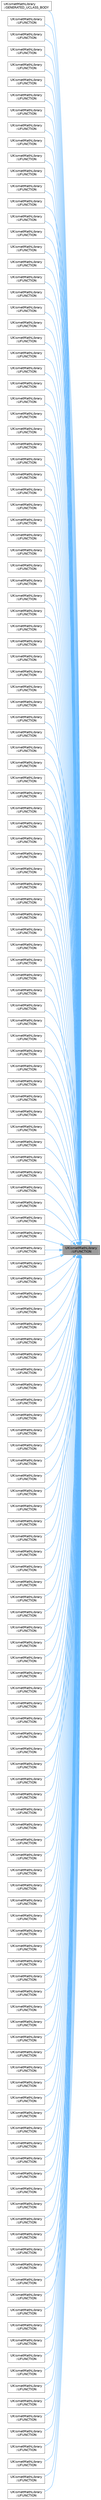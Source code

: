 digraph "UKismetMathLibrary::UFUNCTION"
{
 // INTERACTIVE_SVG=YES
 // LATEX_PDF_SIZE
  bgcolor="transparent";
  edge [fontname=Helvetica,fontsize=10,labelfontname=Helvetica,labelfontsize=10];
  node [fontname=Helvetica,fontsize=10,shape=box,height=0.2,width=0.4];
  rankdir="RL";
  Node1 [id="Node000001",label="UKismetMathLibrary\l::UFUNCTION",height=0.2,width=0.4,color="gray40", fillcolor="grey60", style="filled", fontcolor="black",tooltip="Get a random chance with the specified weight."];
  Node1 -> Node2 [id="edge1_Node000001_Node000002",dir="back",color="steelblue1",style="solid",tooltip=" "];
  Node2 [id="Node000002",label="UKismetMathLibrary\l::GENERATED_UCLASS_BODY",height=0.2,width=0.4,color="grey40", fillcolor="white", style="filled",URL="$d3/d8e/classUKismetMathLibrary.html#a70c7cc12afd3838d602676d607eca7be",tooltip="Returns a uniformly distributed random bool."];
  Node1 -> Node3 [id="edge2_Node000001_Node000003",dir="back",color="steelblue1",style="solid",tooltip=" "];
  Node3 [id="Node000003",label="UKismetMathLibrary\l::UFUNCTION",height=0.2,width=0.4,color="grey40", fillcolor="white", style="filled",URL="$d3/d8e/classUKismetMathLibrary.html#ad16bf23103fa93183e3058c2fc33ff34",tooltip="Returns the logical AND of two values (A AND B)"];
  Node1 -> Node4 [id="edge3_Node000001_Node000004",dir="back",color="steelblue1",style="solid",tooltip=" "];
  Node4 [id="Node000004",label="UKismetMathLibrary\l::UFUNCTION",height=0.2,width=0.4,color="grey40", fillcolor="white", style="filled",URL="$d3/d8e/classUKismetMathLibrary.html#acacedc1f9e6a73f48b875fc3100beb59",tooltip="Returns true if the values are not equal (A != B)"];
  Node1 -> Node5 [id="edge4_Node000001_Node000005",dir="back",color="steelblue1",style="solid",tooltip=" "];
  Node5 [id="Node000005",label="UKismetMathLibrary\l::UFUNCTION",height=0.2,width=0.4,color="grey40", fillcolor="white", style="filled",URL="$d3/d8e/classUKismetMathLibrary.html#aa5aa14b6cdb091f4eb7cceeeb3d6edcc",tooltip="Sign (integer, returns -1 if A < 0, 0 if A is zero, and +1 if A > 0)"];
  Node1 -> Node6 [id="edge5_Node000001_Node000006",dir="back",color="steelblue1",style="solid",tooltip=" "];
  Node6 [id="Node000006",label="UKismetMathLibrary\l::UFUNCTION",height=0.2,width=0.4,color="grey40", fillcolor="white", style="filled",URL="$d3/d8e/classUKismetMathLibrary.html#a55a0d05340016933db50a34066a9d8d8",tooltip="Checks whether the given bounding box A intersects this bounding box B."];
  Node1 -> Node7 [id="edge6_Node000001_Node000007",dir="back",color="steelblue1",style="solid",tooltip=" "];
  Node7 [id="Node000007",label="UKismetMathLibrary\l::UFUNCTION",height=0.2,width=0.4,color="grey40", fillcolor="white", style="filled",URL="$d3/d8e/classUKismetMathLibrary.html#a8ad2939859b37054ec3ead3c9e8f75c1",tooltip="Returns true if the InnerTest Box is is completely inside of the OuterTest Box."];
  Node1 -> Node8 [id="edge7_Node000001_Node000008",dir="back",color="steelblue1",style="solid",tooltip=" "];
  Node8 [id="Node000008",label="UKismetMathLibrary\l::UFUNCTION",height=0.2,width=0.4,color="grey40", fillcolor="white", style="filled",URL="$d3/d8e/classUKismetMathLibrary.html#a9ce8b8a81930b6b8cef6fe77e63c7e4e",tooltip="Returns true if the InnerTest Box is is completely inside or on OuterTest Box."];
  Node1 -> Node9 [id="edge8_Node000001_Node000009",dir="back",color="steelblue1",style="solid",tooltip=" "];
  Node9 [id="Node000009",label="UKismetMathLibrary\l::UFUNCTION",height=0.2,width=0.4,color="grey40", fillcolor="white", style="filled",URL="$d3/d8e/classUKismetMathLibrary.html#a698563c6e7b05be35e162b64b9d4e05e",tooltip="Checks whether the given location is inside this box."];
  Node1 -> Node10 [id="edge9_Node000001_Node000010",dir="back",color="steelblue1",style="solid",tooltip=" "];
  Node10 [id="Node000010",label="UKismetMathLibrary\l::UFUNCTION",height=0.2,width=0.4,color="grey40", fillcolor="white", style="filled",URL="$d3/d8e/classUKismetMathLibrary.html#a2aa27e00af7ba0a8bbb0a3315c9d5e26",tooltip="Determines whether the given point is in a box."];
  Node1 -> Node11 [id="edge10_Node000001_Node000011",dir="back",color="steelblue1",style="solid",tooltip=" "];
  Node11 [id="Node000011",label="UKismetMathLibrary\l::UFUNCTION",height=0.2,width=0.4,color="grey40", fillcolor="white", style="filled",URL="$d3/d8e/classUKismetMathLibrary.html#a52d9ee59c1aaf0164a9c43a4168cbdb5",tooltip="Determines whether a given point is in a box with a given transform."];
  Node1 -> Node12 [id="edge11_Node000001_Node000012",dir="back",color="steelblue1",style="solid",tooltip=" "];
  Node12 [id="Node000012",label="UKismetMathLibrary\l::UFUNCTION",height=0.2,width=0.4,color="grey40", fillcolor="white", style="filled",URL="$d3/d8e/classUKismetMathLibrary.html#a7d3a4540fdac78049c3664f8d9860296",tooltip="Computes the intersection point between a line and a plane."];
  Node1 -> Node13 [id="edge12_Node000001_Node000013",dir="back",color="steelblue1",style="solid",tooltip=" "];
  Node13 [id="Node000013",label="UKismetMathLibrary\l::UFUNCTION",height=0.2,width=0.4,color="grey40", fillcolor="white", style="filled",URL="$d3/d8e/classUKismetMathLibrary.html#abc4672390cffc45277014c486c1cf253",tooltip="Gets the volume of this box."];
  Node1 -> Node14 [id="edge13_Node000001_Node000014",dir="back",color="steelblue1",style="solid",tooltip=" "];
  Node14 [id="Node000014",label="UKismetMathLibrary\l::UFUNCTION",height=0.2,width=0.4,color="grey40", fillcolor="white", style="filled",URL="$d3/d8e/classUKismetMathLibrary.html#ac2848ad9546816022d297dc7922be4a1",tooltip="Returns a box of increased size."];
  Node1 -> Node15 [id="edge14_Node000001_Node000015",dir="back",color="steelblue1",style="solid",tooltip=" "];
  Node15 [id="Node000015",label="UKismetMathLibrary\l::UFUNCTION",height=0.2,width=0.4,color="grey40", fillcolor="white", style="filled",URL="$d3/d8e/classUKismetMathLibrary.html#a58a335abd984ad66b6edd385c0ed695f",tooltip="Returns the overlap TBox<T> of two boxes."];
  Node1 -> Node16 [id="edge15_Node000001_Node000016",dir="back",color="steelblue1",style="solid",tooltip=" "];
  Node16 [id="Node000016",label="UKismetMathLibrary\l::UFUNCTION",height=0.2,width=0.4,color="grey40", fillcolor="white", style="filled",URL="$d3/d8e/classUKismetMathLibrary.html#a365586f097ac346f4846cecbfca50761",tooltip="Calculates the closest point on or inside the box to a given point in space."];
  Node1 -> Node17 [id="edge16_Node000001_Node000017",dir="back",color="steelblue1",style="solid",tooltip=" "];
  Node17 [id="Node000017",label="UKismetMathLibrary\l::UFUNCTION",height=0.2,width=0.4,color="grey40", fillcolor="white", style="filled",URL="$d3/d8e/classUKismetMathLibrary.html#af9af5f4d24bad7262b4d236c2b90a497",tooltip="Gets the center point of this box."];
  Node1 -> Node18 [id="edge17_Node000001_Node000018",dir="back",color="steelblue1",style="solid",tooltip=" "];
  Node18 [id="Node000018",label="UKismetMathLibrary\l::UFUNCTION",height=0.2,width=0.4,color="grey40", fillcolor="white", style="filled",URL="$d3/d8e/classUKismetMathLibrary.html#ace85fc99ad3abf0e109e2cd8e93ada2f",tooltip="Gets the size of this box."];
  Node1 -> Node19 [id="edge18_Node000001_Node000019",dir="back",color="steelblue1",style="solid",tooltip=" "];
  Node19 [id="Node000019",label="UKismetMathLibrary\l::UFUNCTION",height=0.2,width=0.4,color="grey40", fillcolor="white", style="filled",URL="$d3/d8e/classUKismetMathLibrary.html#ab702b6a9ba1b99ec3941f8dd930b7edc",tooltip="Get a copy of the vector as sign only."];
  Node1 -> Node20 [id="edge19_Node000001_Node000020",dir="back",color="steelblue1",style="solid",tooltip=" "];
  Node20 [id="Node000020",label="UKismetMathLibrary\l::UFUNCTION",height=0.2,width=0.4,color="grey40", fillcolor="white", style="filled",URL="$d3/d8e/classUKismetMathLibrary.html#a2226356434eb51c0ce87605cbd485499",tooltip="Determine if a class is a child of another class."];
  Node1 -> Node21 [id="edge20_Node000001_Node000021",dir="back",color="steelblue1",style="solid",tooltip=" "];
  Node21 [id="Node000021",label="UKismetMathLibrary\l::UFUNCTION",height=0.2,width=0.4,color="grey40", fillcolor="white", style="filled",URL="$d3/d8e/classUKismetMathLibrary.html#ac08d27c309efd629f0af91040bef504e",tooltip="Determines whether the given point is in a box."];
  Node1 -> Node22 [id="edge21_Node000001_Node000022",dir="back",color="steelblue1",style="solid",tooltip=" "];
  Node22 [id="Node000022",label="UKismetMathLibrary\l::UFUNCTION",height=0.2,width=0.4,color="grey40", fillcolor="white", style="filled",URL="$d3/d8e/classUKismetMathLibrary.html#a9ab24762acbd727cc7bda8019076ba26",tooltip="Determines whether a given point is in a box with a given transform."];
  Node1 -> Node23 [id="edge22_Node000001_Node000023",dir="back",color="steelblue1",style="solid",tooltip=" "];
  Node23 [id="Node000023",label="UKismetMathLibrary\l::UFUNCTION",height=0.2,width=0.4,color="grey40", fillcolor="white", style="filled",URL="$d3/d8e/classUKismetMathLibrary.html#a21cb1b1937e66e750f27485cf3c1acf0",tooltip="Computes the intersection point between a line and a plane."];
  Node1 -> Node24 [id="edge23_Node000001_Node000024",dir="back",color="steelblue1",style="solid",tooltip=" "];
  Node24 [id="Node000024",label="UKismetMathLibrary\l::UFUNCTION",height=0.2,width=0.4,color="grey40", fillcolor="white", style="filled",URL="$d3/d8e/classUKismetMathLibrary.html#a6ae92cc62605b597cc1a03db928048b3",tooltip="Interpolate between A and B, applying an ease in/out function."];
  Node1 -> Node25 [id="edge24_Node000001_Node000025",dir="back",color="steelblue1",style="solid",tooltip=" "];
  Node25 [id="Node000025",label="UKismetMathLibrary\l::UFUNCTION",height=0.2,width=0.4,color="grey40", fillcolor="white", style="filled",URL="$d3/d8e/classUKismetMathLibrary.html#aebefbd30c87c62cb144066f869aebdad",tooltip="Linearly interpolates between A and B based on Alpha (100% of A when Alpha=0 and 100% of B when Alpha..."];
  Node1 -> Node26 [id="edge25_Node000001_Node000026",dir="back",color="steelblue1",style="solid",tooltip=" "];
  Node26 [id="Node000026",label="UKismetMathLibrary\l::UFUNCTION",height=0.2,width=0.4,color="grey40", fillcolor="white", style="filled",URL="$d3/d8e/classUKismetMathLibrary.html#a30cf9c78426f9f81910440c9ff9b3e1e",tooltip="Returns log of A base B (if B^R == A, returns R)"];
  Node1 -> Node27 [id="edge26_Node000001_Node000027",dir="back",color="steelblue1",style="solid",tooltip=" "];
  Node27 [id="Node000027",label="UKismetMathLibrary\l::UFUNCTION",height=0.2,width=0.4,color="grey40", fillcolor="white", style="filled",URL="$d3/d8e/classUKismetMathLibrary.html#a448290b05c0f0341d4f0031d16e58e70",tooltip="Returns Value normalized to the given range."];
  Node1 -> Node28 [id="edge27_Node000001_Node000028",dir="back",color="steelblue1",style="solid",tooltip=" "];
  Node28 [id="Node000028",label="UKismetMathLibrary\l::UFUNCTION",height=0.2,width=0.4,color="grey40", fillcolor="white", style="filled",URL="$d3/d8e/classUKismetMathLibrary.html#a1c960e0e975dd137acf96a44c4e9b349",tooltip="If bPickA is true, A is returned, otherwise B is."];
  Node1 -> Node29 [id="edge28_Node000001_Node000029",dir="back",color="steelblue1",style="solid",tooltip=" "];
  Node29 [id="Node000029",label="UKismetMathLibrary\l::UFUNCTION",height=0.2,width=0.4,color="grey40", fillcolor="white", style="filled",URL="$d3/d8e/classUKismetMathLibrary.html#a7891b3be28187b6c5239203c9a3a8ab4",tooltip="If bPickA is true, A is returned, otherwise B is."];
  Node1 -> Node30 [id="edge29_Node000001_Node000030",dir="back",color="steelblue1",style="solid",tooltip=" "];
  Node30 [id="Node000030",label="UKismetMathLibrary\l::UFUNCTION",height=0.2,width=0.4,color="grey40", fillcolor="white", style="filled",URL="$d3/d8e/classUKismetMathLibrary.html#ac1cf61dfa5c839b95abc733a45bd3d84",tooltip="Clamps an angle to the range of [0, 360]."];
  Node1 -> Node31 [id="edge30_Node000001_Node000031",dir="back",color="steelblue1",style="solid",tooltip=" "];
  Node31 [id="Node000031",label="UKismetMathLibrary\l::UFUNCTION",height=0.2,width=0.4,color="grey40", fillcolor="white", style="filled",URL="$d3/d8e/classUKismetMathLibrary.html#ac8e364fc1de82b212676d8afa72202e5",tooltip="Evaluate this runtime float curve at the specified time."];
  Node1 -> Node32 [id="edge31_Node000001_Node000032",dir="back",color="steelblue1",style="solid",tooltip=" "];
  Node32 [id="Node000032",label="UKismetMathLibrary\l::UFUNCTION",height=0.2,width=0.4,color="grey40", fillcolor="white", style="filled",URL="$d3/d8e/classUKismetMathLibrary.html#a082acce78636a15b00a04a074d8f5dc4",tooltip="Simple function to create a pulsating scalar value."];
  Node1 -> Node33 [id="edge32_Node000001_Node000033",dir="back",color="steelblue1",style="solid",tooltip=" "];
  Node33 [id="Node000033",label="UKismetMathLibrary\l::UFUNCTION",height=0.2,width=0.4,color="grey40", fillcolor="white", style="filled",URL="$d3/d8e/classUKismetMathLibrary.html#af8120561ae50185580951313815beca7",tooltip="Clamps an angle to the range of [-180, 180]."];
  Node1 -> Node34 [id="edge33_Node000001_Node000034",dir="back",color="steelblue1",style="solid",tooltip=" "];
  Node34 [id="Node000034",label="UKismetMathLibrary\l::UFUNCTION",height=0.2,width=0.4,color="grey40", fillcolor="white", style="filled",URL="$d3/d8e/classUKismetMathLibrary.html#ad34b155435aae46c3861eaf05162b8f0",tooltip="If bPickA is true, A is returned, otherwise B is."];
  Node1 -> Node35 [id="edge34_Node000001_Node000035",dir="back",color="steelblue1",style="solid",tooltip=" "];
  Node35 [id="Node000035",label="UKismetMathLibrary\l::UFUNCTION",height=0.2,width=0.4,color="grey40", fillcolor="white", style="filled",URL="$d3/d8e/classUKismetMathLibrary.html#aa3972d2a92811da0d971d0ad1169cde3",tooltip="If bPickA is true, A is returned, otherwise B is."];
  Node1 -> Node36 [id="edge35_Node000001_Node000036",dir="back",color="steelblue1",style="solid",tooltip=" "];
  Node36 [id="Node000036",label="UKismetMathLibrary\l::UFUNCTION",height=0.2,width=0.4,color="grey40", fillcolor="white", style="filled",URL="$d3/d8e/classUKismetMathLibrary.html#a5d614ae812baae9146bdc803951a6cdd",tooltip="If bPickA is true, A is returned, otherwise B is."];
  Node1 -> Node37 [id="edge36_Node000001_Node000037",dir="back",color="steelblue1",style="solid",tooltip=" "];
  Node37 [id="Node000037",label="UKismetMathLibrary\l::UFUNCTION",height=0.2,width=0.4,color="grey40", fillcolor="white", style="filled",URL="$d3/d8e/classUKismetMathLibrary.html#ae9e2553829b5a75660d5e3aefbcb761c",tooltip="If bPickA is true, A is returned, otherwise B is."];
  Node1 -> Node38 [id="edge37_Node000001_Node000038",dir="back",color="steelblue1",style="solid",tooltip=" "];
  Node38 [id="Node000038",label="UKismetMathLibrary\l::UFUNCTION",height=0.2,width=0.4,color="grey40", fillcolor="white", style="filled",URL="$d3/d8e/classUKismetMathLibrary.html#a93955dcf2da2083a17b2dfa7323fc997",tooltip="Find the closest point on an infinite line to a given point."];
  Node1 -> Node39 [id="edge38_Node000001_Node000039",dir="back",color="steelblue1",style="solid",tooltip=" "];
  Node39 [id="Node000039",label="UKismetMathLibrary\l::UFUNCTION",height=0.2,width=0.4,color="grey40", fillcolor="white", style="filled",URL="$d3/d8e/classUKismetMathLibrary.html#a0c631070879ddfd91f347a997cfebd8d",tooltip="Find the average of an array of vectors."];
  Node1 -> Node40 [id="edge39_Node000001_Node000040",dir="back",color="steelblue1",style="solid",tooltip=" "];
  Node40 [id="Node000040",label="UKismetMathLibrary\l::UFUNCTION",height=0.2,width=0.4,color="grey40", fillcolor="white", style="filled",URL="$d3/d8e/classUKismetMathLibrary.html#a097d7eb16c35c998d3aa128ab3499421",tooltip="If bPickA is true, A is returned, otherwise B is."];
  Node1 -> Node41 [id="edge40_Node000001_Node000041",dir="back",color="steelblue1",style="solid",tooltip=" "];
  Node41 [id="Node000041",label="UKismetMathLibrary\l::UFUNCTION",height=0.2,width=0.4,color="grey40", fillcolor="white", style="filled",URL="$d3/d8e/classUKismetMathLibrary.html#abccc8e487ca04402f3ff22e77f811eaa",tooltip="If bPickA is true, A is returned, otherwise B is."];
  Node1 -> Node42 [id="edge41_Node000001_Node000042",dir="back",color="steelblue1",style="solid",tooltip=" "];
  Node42 [id="Node000042",label="UKismetMathLibrary\l::UFUNCTION",height=0.2,width=0.4,color="grey40", fillcolor="white", style="filled",URL="$d3/d8e/classUKismetMathLibrary.html#a14f53be3fdff96e8054eaf29b5e797e2",tooltip="Returns average of all array entries."];
  Node1 -> Node43 [id="edge42_Node000001_Node000043",dir="back",color="steelblue1",style="solid",tooltip=" "];
  Node43 [id="Node000043",label="UKismetMathLibrary\l::UFUNCTION",height=0.2,width=0.4,color="grey40", fillcolor="white", style="filled",URL="$d3/d8e/classUKismetMathLibrary.html#a5a32a03de337ab4a7fff6d6a5167ca3f",tooltip="Returns Slope Pitch and Roll angles in degrees based on the following information:"];
  Node1 -> Node44 [id="edge43_Node000001_Node000044",dir="back",color="steelblue1",style="solid",tooltip=" "];
  Node44 [id="Node000044",label="UKismetMathLibrary\l::UFUNCTION",height=0.2,width=0.4,color="grey40", fillcolor="white", style="filled",URL="$d3/d8e/classUKismetMathLibrary.html#a774f7bb6d3a8c0f0454e1aaa1330744e",tooltip="Returns max of all array entries and the index at which it was found."];
  Node1 -> Node45 [id="edge44_Node000001_Node000045",dir="back",color="steelblue1",style="solid",tooltip=" "];
  Node45 [id="Node000045",label="UKismetMathLibrary\l::UFUNCTION",height=0.2,width=0.4,color="grey40", fillcolor="white", style="filled",URL="$d3/d8e/classUKismetMathLibrary.html#ae000af7b1720992f73bf0a9e0098caa3",tooltip="Returns max of all array entries and the index at which it was found."];
  Node1 -> Node46 [id="edge45_Node000001_Node000046",dir="back",color="steelblue1",style="solid",tooltip=" "];
  Node46 [id="Node000046",label="UKismetMathLibrary\l::UFUNCTION",height=0.2,width=0.4,color="grey40", fillcolor="white", style="filled",URL="$d3/d8e/classUKismetMathLibrary.html#aab7ddb1d56a6be01ba2e8dba2638ee4a",tooltip="Returns max of all array entries and the index at which it was found."];
  Node1 -> Node47 [id="edge46_Node000001_Node000047",dir="back",color="steelblue1",style="solid",tooltip=" "];
  Node47 [id="Node000047",label="UKismetMathLibrary\l::UFUNCTION",height=0.2,width=0.4,color="grey40", fillcolor="white", style="filled",URL="$d3/d8e/classUKismetMathLibrary.html#ab8185467e18f3c4d51c88bd5dbeef251",tooltip="Returns median of all array entries."];
  Node1 -> Node48 [id="edge47_Node000001_Node000048",dir="back",color="steelblue1",style="solid",tooltip=" "];
  Node48 [id="Node000048",label="UKismetMathLibrary\l::UFUNCTION",height=0.2,width=0.4,color="grey40", fillcolor="white", style="filled",URL="$d3/d8e/classUKismetMathLibrary.html#a352eab73d070cb6a43c3852aa6902417",tooltip="Returns min of all array entries and the index at which it was found."];
  Node1 -> Node49 [id="edge48_Node000001_Node000049",dir="back",color="steelblue1",style="solid",tooltip=" "];
  Node49 [id="Node000049",label="UKismetMathLibrary\l::UFUNCTION",height=0.2,width=0.4,color="grey40", fillcolor="white", style="filled",URL="$d3/d8e/classUKismetMathLibrary.html#a773c6b16a5690611d46c642ec17c4120",tooltip="Returns min of all array entries and the index at which it was found."];
  Node1 -> Node50 [id="edge49_Node000001_Node000050",dir="back",color="steelblue1",style="solid",tooltip=" "];
  Node50 [id="Node000050",label="UKismetMathLibrary\l::UFUNCTION",height=0.2,width=0.4,color="grey40", fillcolor="white", style="filled",URL="$d3/d8e/classUKismetMathLibrary.html#a5bd7a06889ba0a4b88329146d31ff060",tooltip="Returns min of all array entries and the index at which it was found."];
  Node1 -> Node51 [id="edge50_Node000001_Node000051",dir="back",color="steelblue1",style="solid",tooltip=" "];
  Node51 [id="Node000051",label="UKismetMathLibrary\l::UFUNCTION",height=0.2,width=0.4,color="grey40", fillcolor="white", style="filled",URL="$d3/d8e/classUKismetMathLibrary.html#a0e0912357909847b38009e37ebcb23fc",tooltip="Resets the state of a float spring."];
  Node1 -> Node52 [id="edge51_Node000001_Node000052",dir="back",color="steelblue1",style="solid",tooltip=" "];
  Node52 [id="Node000052",label="UKismetMathLibrary\l::UFUNCTION",height=0.2,width=0.4,color="grey40", fillcolor="white", style="filled",URL="$d3/d8e/classUKismetMathLibrary.html#a61c5e15b9b55d4f6242c94755dbe047c",tooltip="Resets the state of a quaternion spring."];
  Node1 -> Node53 [id="edge52_Node000001_Node000053",dir="back",color="steelblue1",style="solid",tooltip=" "];
  Node53 [id="Node000053",label="UKismetMathLibrary\l::UFUNCTION",height=0.2,width=0.4,color="grey40", fillcolor="white", style="filled",URL="$d3/d8e/classUKismetMathLibrary.html#a81338540dae7ba2651eefcc5720732ad",tooltip="Resets the state of a vector spring."];
  Node1 -> Node54 [id="edge53_Node000001_Node000054",dir="back",color="steelblue1",style="solid",tooltip=" "];
  Node54 [id="Node000054",label="UKismetMathLibrary\l::UFUNCTION",height=0.2,width=0.4,color="grey40", fillcolor="white", style="filled",URL="$d3/d8e/classUKismetMathLibrary.html#a5c9712cd267e31a0fbd7fd001bc57604",tooltip="Sets the state velocity of a float spring."];
  Node1 -> Node55 [id="edge54_Node000001_Node000055",dir="back",color="steelblue1",style="solid",tooltip=" "];
  Node55 [id="Node000055",label="UKismetMathLibrary\l::UFUNCTION",height=0.2,width=0.4,color="grey40", fillcolor="white", style="filled",URL="$d3/d8e/classUKismetMathLibrary.html#aaa179cb04132397f019156bd4aa924ca",tooltip="Sets the state angular velocity of a quaternion spring."];
  Node1 -> Node56 [id="edge55_Node000001_Node000056",dir="back",color="steelblue1",style="solid",tooltip=" "];
  Node56 [id="Node000056",label="UKismetMathLibrary\l::UFUNCTION",height=0.2,width=0.4,color="grey40", fillcolor="white", style="filled",URL="$d3/d8e/classUKismetMathLibrary.html#a04ed4599c4661f0dce80378adea1e4af",tooltip="Sets the state velocity of a vector spring."];
  Node1 -> Node57 [id="edge56_Node000001_Node000057",dir="back",color="steelblue1",style="solid",tooltip=" "];
  Node57 [id="Node000057",label="UKismetMathLibrary\l::UFUNCTION",height=0.2,width=0.4,color="grey40", fillcolor="white", style="filled",URL="$d3/d8e/classUKismetMathLibrary.html#aa4f09dadabc375eef8fd1f388517dcc8",tooltip="Converts a date string in ISO-8601 format to a DateTime object."];
  Node1 -> Node58 [id="edge57_Node000001_Node000058",dir="back",color="steelblue1",style="solid",tooltip=" "];
  Node58 [id="Node000058",label="UKismetMathLibrary\l::UFUNCTION",height=0.2,width=0.4,color="grey40", fillcolor="white", style="filled",URL="$d3/d8e/classUKismetMathLibrary.html#af97916fcfeb80514ad6f85b3f513af54",tooltip="Converts a date string to a DateTime object."];
  Node1 -> Node59 [id="edge58_Node000001_Node000059",dir="back",color="steelblue1",style="solid",tooltip=" "];
  Node59 [id="Node000059",label="UKismetMathLibrary\l::UFUNCTION",height=0.2,width=0.4,color="grey40", fillcolor="white", style="filled",URL="$d3/d8e/classUKismetMathLibrary.html#afc686f2a43f1d7993c718ecb660e3aed",tooltip="Determines whether a given set of points are coplanar, with a tolerance."];
  Node1 -> Node60 [id="edge59_Node000001_Node000060",dir="back",color="steelblue1",style="solid",tooltip=" "];
  Node60 [id="Node000060",label="UKismetMathLibrary\l::UFUNCTION",height=0.2,width=0.4,color="grey40", fillcolor="white", style="filled",URL="$d3/d8e/classUKismetMathLibrary.html#ae7a4741400bf699de0d9d1baea771ae8",tooltip="Converts a time span string to a Timespan object."];
  Node1 -> Node61 [id="edge60_Node000001_Node000061",dir="back",color="steelblue1",style="solid",tooltip=" "];
  Node61 [id="Node000061",label="UKismetMathLibrary\l::UFUNCTION",height=0.2,width=0.4,color="grey40", fillcolor="white", style="filled",URL="$d3/d8e/classUKismetMathLibrary.html#af55cf79b21b25d0bf96f6e37ff61de55",tooltip="Tries to reach Target based on distance from Current position, giving a nice smooth feeling when trac..."];
  Node1 -> Node62 [id="edge61_Node000001_Node000062",dir="back",color="steelblue1",style="solid",tooltip=" "];
  Node62 [id="Node000062",label="UKismetMathLibrary\l::UFUNCTION",height=0.2,width=0.4,color="grey40", fillcolor="white", style="filled",URL="$d3/d8e/classUKismetMathLibrary.html#a371f76ba3c6aacdbd62911e9c0c2df43",tooltip="Tries to reach Target at a constant rate."];
  Node1 -> Node63 [id="edge62_Node000001_Node000063",dir="back",color="steelblue1",style="solid",tooltip=" "];
  Node63 [id="Node000063",label="UKismetMathLibrary\l::UFUNCTION",height=0.2,width=0.4,color="grey40", fillcolor="white", style="filled",URL="$d3/d8e/classUKismetMathLibrary.html#aaf6452d4ac56f71c1317bf810ea56987",tooltip="Returns natural log of A (if e^R == A, returns R)"];
  Node1 -> Node64 [id="edge63_Node000001_Node000064",dir="back",color="steelblue1",style="solid",tooltip=" "];
  Node64 [id="Node000064",label="UKismetMathLibrary\l::UFUNCTION",height=0.2,width=0.4,color="grey40", fillcolor="white", style="filled",URL="$d3/d8e/classUKismetMathLibrary.html#a4eb551e82d3bd2cb9d66ea7cb3e042d1",tooltip="Returns this date as the number of seconds since the Unix Epoch (January 1st of 1970)."];
  Node1 -> Node65 [id="edge64_Node000001_Node000065",dir="back",color="steelblue1",style="solid",tooltip=" "];
  Node65 [id="Node000065",label="UKismetMathLibrary\l::UFUNCTION",height=0.2,width=0.4,color="grey40", fillcolor="white", style="filled",URL="$d3/d8e/classUKismetMathLibrary.html#a87764469979ec3436463f31fda75f80d",tooltip="Returns the date from Unix time (seconds from midnight 1970-01-01)"];
  Node1 -> Node66 [id="edge65_Node000001_Node000066",dir="back",color="steelblue1",style="solid",tooltip=" "];
  Node66 [id="Node000066",label="UKismetMathLibrary\l::UFUNCTION",height=0.2,width=0.4,color="grey40", fillcolor="white", style="filled",URL="$d3/d8e/classUKismetMathLibrary.html#a5a80b437bb5ee08b3473419cfb3f275d",tooltip="Returns a new rotation component value."];
  Node1 -> Node67 [id="edge66_Node000001_Node000067",dir="back",color="steelblue1",style="solid",tooltip=" "];
  Node67 [id="Node000067",label="UKismetMathLibrary\l::UFUNCTION",height=0.2,width=0.4,color="grey40", fillcolor="white", style="filled",URL="$d3/d8e/classUKismetMathLibrary.html#a9bcd6011e81a11adcb44882c5b8a4ea7",tooltip="Find the distance from a point to the closest point on an infinite line."];
  Node1 -> Node68 [id="edge67_Node000001_Node000068",dir="back",color="steelblue1",style="solid",tooltip=" "];
  Node68 [id="Node000068",label="UKismetMathLibrary\l::UFUNCTION",height=0.2,width=0.4,color="grey40", fillcolor="white", style="filled",URL="$d3/d8e/classUKismetMathLibrary.html#aa5a6d012be6cf6d2aec804c059dead61",tooltip="Find the distance from a point to the closest point on a segment."];
  Node1 -> Node69 [id="edge68_Node000001_Node000069",dir="back",color="steelblue1",style="solid",tooltip=" "];
  Node69 [id="Node000069",label="UKismetMathLibrary\l::UFUNCTION",height=0.2,width=0.4,color="grey40", fillcolor="white", style="filled",URL="$d3/d8e/classUKismetMathLibrary.html#ac4a3e5bd1e6f94d828319c3958026203",tooltip="Find the closest point on a segment to a given point."];
  Node1 -> Node70 [id="edge69_Node000001_Node000070",dir="back",color="steelblue1",style="solid",tooltip=" "];
  Node70 [id="Node000070",label="UKismetMathLibrary\l::UFUNCTION",height=0.2,width=0.4,color="grey40", fillcolor="white", style="filled",URL="$d3/d8e/classUKismetMathLibrary.html#a273fb1a790f98e7da6f51a5389a7d7d7",tooltip="Given a direction vector and a surface normal, returns the vector reflected across the surface normal..."];
  Node1 -> Node71 [id="edge70_Node000001_Node000071",dir="back",color="steelblue1",style="solid",tooltip=" "];
  Node71 [id="Node000071",label="UKismetMathLibrary\l::UFUNCTION",height=0.2,width=0.4,color="grey40", fillcolor="white", style="filled",URL="$d3/d8e/classUKismetMathLibrary.html#a775902989719b3980a6cef4d342e72d1",tooltip="Rounds A to the nearest integer (e.g., -1.6 becomes -2 and 1.6 becomes 2)"];
  Node1 -> Node72 [id="edge71_Node000001_Node000072",dir="back",color="steelblue1",style="solid",tooltip=" "];
  Node72 [id="Node000072",label="UKismetMathLibrary\l::UFUNCTION",height=0.2,width=0.4,color="grey40", fillcolor="white", style="filled",URL="$d3/d8e/classUKismetMathLibrary.html#a6b4e0178b141fcbe4aeeb11e9b1052e4",tooltip="Returns this date as the number of seconds since the Unix Epoch (January 1st of 1970)."];
  Node1 -> Node73 [id="edge72_Node000001_Node000073",dir="back",color="steelblue1",style="solid",tooltip=" "];
  Node73 [id="Node000073",label="UKismetMathLibrary\l::UFUNCTION",height=0.2,width=0.4,color="grey40", fillcolor="white", style="filled",URL="$d3/d8e/classUKismetMathLibrary.html#ae7cc7fd78955cef40a5dbe28cbc73723",tooltip="If bPickA is true, A is returned, otherwise B is."];
  Node1 -> Node74 [id="edge73_Node000001_Node000074",dir="back",color="steelblue1",style="solid",tooltip=" "];
  Node74 [id="Node000074",label="UKismetMathLibrary\l::UFUNCTION",height=0.2,width=0.4,color="grey40", fillcolor="white", style="filled",URL="$d3/d8e/classUKismetMathLibrary.html#ab98f7e0460932253c8a816f6e688ce06",tooltip="If bPickA is true, A is returned, otherwise B is."];
  Node1 -> Node75 [id="edge74_Node000001_Node000075",dir="back",color="steelblue1",style="solid",tooltip=" "];
  Node75 [id="Node000075",label="UKismetMathLibrary\l::UFUNCTION",height=0.2,width=0.4,color="grey40", fillcolor="white", style="filled",URL="$d3/d8e/classUKismetMathLibrary.html#ae1569298aaf22c5e24157e67c7185a76",tooltip="Breaks apart a color into individual RGB components (as well as alpha)"];
  Node1 -> Node76 [id="edge75_Node000001_Node000076",dir="back",color="steelblue1",style="solid",tooltip=" "];
  Node76 [id="Node000076",label="UKismetMathLibrary\l::UFUNCTION",height=0.2,width=0.4,color="grey40", fillcolor="white", style="filled",URL="$d3/d8e/classUKismetMathLibrary.html#a8014cd5a4924113f5ca766457bc59298",tooltip="Find closest points between 2 segments."];
  Node1 -> Node77 [id="edge76_Node000001_Node000077",dir="back",color="steelblue1",style="solid",tooltip=" "];
  Node77 [id="Node000077",label="UKismetMathLibrary\l::UFUNCTION",height=0.2,width=0.4,color="grey40", fillcolor="white", style="filled",URL="$d3/d8e/classUKismetMathLibrary.html#a873da6442e4650c041519fd24dbf10aa",tooltip="Returns the number of times Divisor will go into Dividend (i.e., Dividend divided by Divisor),..."];
  Node1 -> Node1 [id="edge77_Node000001_Node000001",dir="back",color="steelblue1",style="solid",tooltip=" "];
  Node1 -> Node78 [id="edge78_Node000001_Node000078",dir="back",color="steelblue1",style="solid",tooltip=" "];
  Node78 [id="Node000078",label="UKismetMathLibrary\l::UFUNCTION",height=0.2,width=0.4,color="grey40", fillcolor="white", style="filled",URL="$d3/d8e/classUKismetMathLibrary.html#af5a96f25c5ba5c9f3f80a51d2ef8a3a1",tooltip="Get a random chance with the specified weight."];
  Node1 -> Node79 [id="edge79_Node000001_Node000079",dir="back",color="steelblue1",style="solid",tooltip=" "];
  Node79 [id="Node000079",label="UKismetMathLibrary\l::UFUNCTION",height=0.2,width=0.4,color="grey40", fillcolor="white", style="filled",URL="$d3/d8e/classUKismetMathLibrary.html#ad0bd08639df7e98b973dd18537e77084",tooltip="Returns Value mapped from one range into another where the Value is clamped to the Input Range."];
  Node1 -> Node80 [id="edge80_Node000001_Node000080",dir="back",color="steelblue1",style="solid",tooltip=" "];
  Node80 [id="Node000080",label="UKismetMathLibrary\l::UFUNCTION",height=0.2,width=0.4,color="grey40", fillcolor="white", style="filled",URL="$d3/d8e/classUKismetMathLibrary.html#a624ae74fcc21889a8bb53dee62ca6165",tooltip="Returns Value mapped from one range into another."];
  Node1 -> Node81 [id="edge81_Node000001_Node000081",dir="back",color="steelblue1",style="solid",tooltip=" "];
  Node81 [id="Node000081",label="UKismetMathLibrary\l::UFUNCTION",height=0.2,width=0.4,color="grey40", fillcolor="white", style="filled",URL="$d3/d8e/classUKismetMathLibrary.html#a33a05360339944faac34b987a65e8255",tooltip="This functions returns 0 if B (the denominator) is zero."];
  Node1 -> Node82 [id="edge82_Node000001_Node000082",dir="back",color="steelblue1",style="solid",tooltip=" "];
  Node82 [id="Node000082",label="UKismetMathLibrary\l::UFUNCTION",height=0.2,width=0.4,color="grey40", fillcolor="white", style="filled",URL="$d3/d8e/classUKismetMathLibrary.html#a81d89796561b4edf21c0e1b7cbafea08",tooltip="Utility function to build an box from an Origin and Extent."];
  Node1 -> Node83 [id="edge83_Node000001_Node000083",dir="back",color="steelblue1",style="solid",tooltip=" "];
  Node83 [id="Node000083",label="UKismetMathLibrary\l::UFUNCTION",height=0.2,width=0.4,color="grey40", fillcolor="white", style="filled",URL="$d3/d8e/classUKismetMathLibrary.html#a529a90b2f97a741eee92bcd9fe31cbf3",tooltip="Makes a DateTime struct."];
  Node1 -> Node84 [id="edge84_Node000001_Node000084",dir="back",color="steelblue1",style="solid",tooltip=" "];
  Node84 [id="Node000084",label="UKismetMathLibrary\l::UFUNCTION",height=0.2,width=0.4,color="grey40", fillcolor="white", style="filled",URL="$d3/d8e/classUKismetMathLibrary.html#aa87211319af48926cf47d959aee65812",tooltip="Creates a FFrameRate from a Numerator and a Denominator."];
  Node1 -> Node85 [id="edge85_Node000001_Node000085",dir="back",color="steelblue1",style="solid",tooltip=" "];
  Node85 [id="Node000085",label="UKismetMathLibrary\l::UFUNCTION",height=0.2,width=0.4,color="grey40", fillcolor="white", style="filled",URL="$d3/d8e/classUKismetMathLibrary.html#a9013cd4725a8600bc462ee7a13f6e8bb",tooltip="Maps a 1D array index to a 2D array index."];
  Node1 -> Node86 [id="edge86_Node000001_Node000086",dir="back",color="steelblue1",style="solid",tooltip=" "];
  Node86 [id="Node000086",label="UKismetMathLibrary\l::UFUNCTION",height=0.2,width=0.4,color="grey40", fillcolor="white", style="filled",URL="$d3/d8e/classUKismetMathLibrary.html#ac606c802a34917219eaf345f282eca1e",tooltip="Maps a 1D array index to a 3D array index."];
  Node1 -> Node87 [id="edge87_Node000001_Node000087",dir="back",color="steelblue1",style="solid",tooltip=" "];
  Node87 [id="Node000087",label="UKismetMathLibrary\l::UFUNCTION",height=0.2,width=0.4,color="grey40", fillcolor="white", style="filled",URL="$d3/d8e/classUKismetMathLibrary.html#aef0826919ebbe76da6887e08316f6fbf",tooltip="Calculates the new value in a weighted moving average series using the previous value and a weight ra..."];
  Node1 -> Node88 [id="edge88_Node000001_Node000088",dir="back",color="steelblue1",style="solid",tooltip=" "];
  Node88 [id="Node000088",label="UKismetMathLibrary\l::UFUNCTION",height=0.2,width=0.4,color="grey40", fillcolor="white", style="filled",URL="$d3/d8e/classUKismetMathLibrary.html#a0120969dcaee632ce0182e86dfaf26b0",tooltip="Uses a simple spring model to interpolate a float from Current to Target."];
  Node1 -> Node89 [id="edge89_Node000001_Node000089",dir="back",color="steelblue1",style="solid",tooltip=" "];
  Node89 [id="Node000089",label="UKismetMathLibrary\l::UFUNCTION",height=0.2,width=0.4,color="grey40", fillcolor="white", style="filled",URL="$d3/d8e/classUKismetMathLibrary.html#aaeea6e26f132fbecf2921b692c2f3c42",tooltip="Calculates the determinant of the transform (converts to FMatrix internally)"];
  Node1 -> Node90 [id="edge90_Node000001_Node000090",dir="back",color="steelblue1",style="solid",tooltip=" "];
  Node90 [id="Node000090",label="UKismetMathLibrary\l::UFUNCTION",height=0.2,width=0.4,color="grey40", fillcolor="white", style="filled",URL="$d3/d8e/classUKismetMathLibrary.html#a374cc8960a7b73d7c7d367c9f9a1d914",tooltip="Calculates the new value in a weighted moving average series using the previous value and the weight."];
  Node1 -> Node91 [id="edge91_Node000001_Node000091",dir="back",color="steelblue1",style="solid",tooltip=" "];
  Node91 [id="Node000091",label="UKismetMathLibrary\l::UFUNCTION",height=0.2,width=0.4,color="grey40", fillcolor="white", style="filled",URL="$d3/d8e/classUKismetMathLibrary.html#ab02c094bdc0e584825eb0f10b60fdbc7",tooltip="Creates a plane with a facing direction of Normal at the given Point."];
  Node1 -> Node92 [id="edge92_Node000001_Node000092",dir="back",color="steelblue1",style="solid",tooltip=" "];
  Node92 [id="Node000092",label="UKismetMathLibrary\l::UFUNCTION",height=0.2,width=0.4,color="grey40", fillcolor="white", style="filled",URL="$d3/d8e/classUKismetMathLibrary.html#ad7f79ebbcd0baa613721f5bc5a25c316",tooltip="Creates a FQualifiedFrameTime out of a frame number, frame rate, and optional 0-1 clamped subframe."];
  Node1 -> Node93 [id="edge93_Node000001_Node000093",dir="back",color="steelblue1",style="solid",tooltip=" "];
  Node93 [id="Node000093",label="UKismetMathLibrary\l::UFUNCTION",height=0.2,width=0.4,color="grey40", fillcolor="white", style="filled",URL="$d3/d8e/classUKismetMathLibrary.html#a19c9f49a890838492b2328b399a7e74e",tooltip="Makes a random stream that will generate deterministic values, optionally grouping outputs within cel..."];
  Node1 -> Node94 [id="edge94_Node000001_Node000094",dir="back",color="steelblue1",style="solid",tooltip=" "];
  Node94 [id="Node000094",label="UKismetMathLibrary\l::UFUNCTION",height=0.2,width=0.4,color="grey40", fillcolor="white", style="filled",URL="$d3/d8e/classUKismetMathLibrary.html#ad5a38ab67e0522f00ba4e6117289b870",tooltip="Calculates the new value in a weighted moving average series using the previous value and a weight ra..."];
  Node1 -> Node95 [id="edge95_Node000001_Node000095",dir="back",color="steelblue1",style="solid",tooltip=" "];
  Node95 [id="Node000095",label="UKismetMathLibrary\l::UFUNCTION",height=0.2,width=0.4,color="grey40", fillcolor="white", style="filled",URL="$d3/d8e/classUKismetMathLibrary.html#ac5e15e410bb2b946a650a20f6a66cb7b",tooltip="Find a local rotation (range of [-180, 180]) for an object with StartTransform to point at TargetLoca..."];
  Node1 -> Node96 [id="edge96_Node000001_Node000096",dir="back",color="steelblue1",style="solid",tooltip=" "];
  Node96 [id="Node000096",label="UKismetMathLibrary\l::UFUNCTION",height=0.2,width=0.4,color="grey40", fillcolor="white", style="filled",URL="$d3/d8e/classUKismetMathLibrary.html#aa516df40118e8b3050eaf9ab9c5994e2",tooltip=" "];
  Node1 -> Node97 [id="edge97_Node000001_Node000097",dir="back",color="steelblue1",style="solid",tooltip=" "];
  Node97 [id="Node000097",label="UKismetMathLibrary\l::UFUNCTION",height=0.2,width=0.4,color="grey40", fillcolor="white", style="filled",URL="$d3/d8e/classUKismetMathLibrary.html#aa286144e250c12383d481c66a4786f86",tooltip="Makes a rotator {Roll, Pitch, Yaw} from rotation values supplied in degrees."];
  Node1 -> Node98 [id="edge98_Node000001_Node000098",dir="back",color="steelblue1",style="solid",tooltip=" "];
  Node98 [id="Node000098",label="UKismetMathLibrary\l::UFUNCTION",height=0.2,width=0.4,color="grey40", fillcolor="white", style="filled",URL="$d3/d8e/classUKismetMathLibrary.html#a5f1d2e2d25f4d508ac497fa2cffad704",tooltip="Generates a random rotation, with optional random roll."];
  Node1 -> Node99 [id="edge99_Node000001_Node000099",dir="back",color="steelblue1",style="solid",tooltip=" "];
  Node99 [id="Node000099",label="UKismetMathLibrary\l::UFUNCTION",height=0.2,width=0.4,color="grey40", fillcolor="white", style="filled",URL="$d3/d8e/classUKismetMathLibrary.html#ae1f6645fd2c2be9236dd234b7320b78a",tooltip="If bPickA is true, A is returned, otherwise B is."];
  Node1 -> Node100 [id="edge100_Node000001_Node000100",dir="back",color="steelblue1",style="solid",tooltip=" "];
  Node100 [id="Node000100",label="UKismetMathLibrary\l::UFUNCTION",height=0.2,width=0.4,color="grey40", fillcolor="white", style="filled",URL="$d3/d8e/classUKismetMathLibrary.html#ae07a5778166c09308d07f469cc732d47",tooltip="Calculates the new value in a weighted moving average series using the previous value and the weight."];
  Node1 -> Node101 [id="edge101_Node000001_Node000101",dir="back",color="steelblue1",style="solid",tooltip=" "];
  Node101 [id="Node000101",label="UKismetMathLibrary\l::UFUNCTION",height=0.2,width=0.4,color="grey40", fillcolor="white", style="filled",URL="$d3/d8e/classUKismetMathLibrary.html#a35db85b4e3113259a037674adac1e0ca",tooltip="Makes a Timespan struct."];
  Node1 -> Node102 [id="edge102_Node000001_Node000102",dir="back",color="steelblue1",style="solid",tooltip=" "];
  Node102 [id="Node000102",label="UKismetMathLibrary\l::UFUNCTION",height=0.2,width=0.4,color="grey40", fillcolor="white", style="filled",URL="$d3/d8e/classUKismetMathLibrary.html#a49dc3991adc1e23e0ba0ccdd8c4cbb09",tooltip="Makes a Timespan struct."];
  Node1 -> Node103 [id="edge103_Node000001_Node000103",dir="back",color="steelblue1",style="solid",tooltip=" "];
  Node103 [id="Node000103",label="UKismetMathLibrary\l::UFUNCTION",height=0.2,width=0.4,color="grey40", fillcolor="white", style="filled",URL="$d3/d8e/classUKismetMathLibrary.html#ad4af593829c7f3233cb1c9cfff514ff4",tooltip="Creates a directional vector from rotation values {Pitch, Yaw} supplied in degrees with specified Len..."];
  Node1 -> Node104 [id="edge104_Node000001_Node000104",dir="back",color="steelblue1",style="solid",tooltip=" "];
  Node104 [id="Node000104",label="UKismetMathLibrary\l::UFUNCTION",height=0.2,width=0.4,color="grey40", fillcolor="white", style="filled",URL="$d3/d8e/classUKismetMathLibrary.html#ad95690c26452f2ece45d0ab80b412d84",tooltip="Calculates the new value in a weighted moving average series using the previous value and a weight ra..."];
  Node1 -> Node105 [id="edge105_Node000001_Node000105",dir="back",color="steelblue1",style="solid",tooltip=" "];
  Node105 [id="Node000105",label="UKismetMathLibrary\l::UFUNCTION",height=0.2,width=0.4,color="grey40", fillcolor="white", style="filled",URL="$d3/d8e/classUKismetMathLibrary.html#a82e6ff13c40d1789c18ac654aaa3d1b8",tooltip="Returns a random vector with length of 1."];
  Node1 -> Node106 [id="edge106_Node000001_Node000106",dir="back",color="steelblue1",style="solid",tooltip=" "];
  Node106 [id="Node000106",label="UKismetMathLibrary\l::UFUNCTION",height=0.2,width=0.4,color="grey40", fillcolor="white", style="filled",URL="$d3/d8e/classUKismetMathLibrary.html#a85f2d88648b9ccab39ffd6ea4bc40c9f",tooltip="Returns a random vector with length of 1, within the specified cone, with uniform random distribution..."];
  Node1 -> Node107 [id="edge107_Node000001_Node000107",dir="back",color="steelblue1",style="solid",tooltip=" "];
  Node107 [id="Node000107",label="UKismetMathLibrary\l::UFUNCTION",height=0.2,width=0.4,color="grey40", fillcolor="white", style="filled",URL="$d3/d8e/classUKismetMathLibrary.html#a0b1373cd89955d76a6ce3de388496d7f",tooltip="Calculates the new value in a weighted moving average series using the previous value and the weight."];
  Node1 -> Node108 [id="edge108_Node000001_Node000108",dir="back",color="steelblue1",style="solid",tooltip=" "];
  Node108 [id="Node000108",label="UKismetMathLibrary\l::UFUNCTION",height=0.2,width=0.4,color="grey40", fillcolor="white", style="filled",URL="$d3/d8e/classUKismetMathLibrary.html#ad09e4301150ab034a90022b6d1d28e01",tooltip="Maps a 2D array index to a 1D array index."];
  Node1 -> Node109 [id="edge109_Node000001_Node000109",dir="back",color="steelblue1",style="solid",tooltip=" "];
  Node109 [id="Node000109",label="UKismetMathLibrary\l::UFUNCTION",height=0.2,width=0.4,color="grey40", fillcolor="white", style="filled",URL="$d3/d8e/classUKismetMathLibrary.html#a612307051f5dfc5db0f87f771926cee0",tooltip="Maps a 3D array index to a 1D array index."];
  Node1 -> Node110 [id="edge110_Node000001_Node000110",dir="back",color="steelblue1",style="solid",tooltip=" "];
  Node110 [id="Node000110",label="UKismetMathLibrary\l::UFUNCTION",height=0.2,width=0.4,color="grey40", fillcolor="white", style="filled",URL="$d3/d8e/classUKismetMathLibrary.html#a348c64d61764c77a6ac34426e4e1d8a9",tooltip="Returns a uniformly distributed random number between 0 and Max - 1."];
  Node1 -> Node111 [id="edge111_Node000001_Node000111",dir="back",color="steelblue1",style="solid",tooltip=" "];
  Node111 [id="Node000111",label="UKismetMathLibrary\l::UFUNCTION",height=0.2,width=0.4,color="grey40", fillcolor="white", style="filled",URL="$d3/d8e/classUKismetMathLibrary.html#a5634e68487b6e816e1cdf03ee3bf8694",tooltip="Returns a uniformly distributed random number between 0 and Max - 1."];
  Node1 -> Node112 [id="edge112_Node000001_Node000112",dir="back",color="steelblue1",style="solid",tooltip=" "];
  Node112 [id="Node000112",label="UKismetMathLibrary\l::UFUNCTION",height=0.2,width=0.4,color="grey40", fillcolor="white", style="filled",URL="$d3/d8e/classUKismetMathLibrary.html#a039f80a567c57980a85b0be7176723ab",tooltip="Returns a uniformly distributed random number between 0 and Max - 1."];
  Node1 -> Node113 [id="edge113_Node000001_Node000113",dir="back",color="steelblue1",style="solid",tooltip=" "];
  Node113 [id="Node000113",label="UKismetMathLibrary\l::UFUNCTION",height=0.2,width=0.4,color="grey40", fillcolor="white", style="filled",URL="$d3/d8e/classUKismetMathLibrary.html#a6e1755e645238642aa4748822714e389",tooltip="Breaks a DateTime into its components."];
  Node1 -> Node114 [id="edge114_Node000001_Node000114",dir="back",color="steelblue1",style="solid",tooltip=" "];
  Node114 [id="Node000114",label="UKismetMathLibrary\l::UFUNCTION",height=0.2,width=0.4,color="grey40", fillcolor="white", style="filled",URL="$d3/d8e/classUKismetMathLibrary.html#a962d30c773104ee69b6fee1f15b170a1",tooltip="Breaks a FFrameRate into a numerator and denominator."];
  Node1 -> Node115 [id="edge115_Node000001_Node000115",dir="back",color="steelblue1",style="solid",tooltip=" "];
  Node115 [id="Node000115",label="UKismetMathLibrary\l::UFUNCTION",height=0.2,width=0.4,color="grey40", fillcolor="white", style="filled",URL="$d3/d8e/classUKismetMathLibrary.html#a9541e187b75188461e28fc0a46e6d41f",tooltip="Breaks a FQualifiedFrameTime into its component parts again."];
  Node1 -> Node116 [id="edge116_Node000001_Node000116",dir="back",color="steelblue1",style="solid",tooltip=" "];
  Node116 [id="Node000116",label="UKismetMathLibrary\l::UFUNCTION",height=0.2,width=0.4,color="grey40", fillcolor="white", style="filled",URL="$d3/d8e/classUKismetMathLibrary.html#a5076a241988054394992c35f521ed00b",tooltip="Breaks apart a random number generator."];
  Node1 -> Node117 [id="edge117_Node000001_Node000117",dir="back",color="steelblue1",style="solid",tooltip=" "];
  Node117 [id="Node000117",label="UKismetMathLibrary\l::UFUNCTION",height=0.2,width=0.4,color="grey40", fillcolor="white", style="filled",URL="$d3/d8e/classUKismetMathLibrary.html#a3efac888e1bd6fa9bda2f6e45b4f3d29",tooltip="Breaks apart a rotator into {Roll, Pitch, Yaw} angles in degrees."];
  Node1 -> Node118 [id="edge118_Node000001_Node000118",dir="back",color="steelblue1",style="solid",tooltip=" "];
  Node118 [id="Node000118",label="UKismetMathLibrary\l::UFUNCTION",height=0.2,width=0.4,color="grey40", fillcolor="white", style="filled",URL="$d3/d8e/classUKismetMathLibrary.html#abd391d17f85c09ea3ba43e92dc3bcfdb",tooltip="Breaks apart a rotator into its component axes."];
  Node1 -> Node119 [id="edge119_Node000001_Node000119",dir="back",color="steelblue1",style="solid",tooltip=" "];
  Node119 [id="Node000119",label="UKismetMathLibrary\l::UFUNCTION",height=0.2,width=0.4,color="grey40", fillcolor="white", style="filled",URL="$d3/d8e/classUKismetMathLibrary.html#aa691f0eb072694ca023b23d311f69b81",tooltip="Breaks a Timespan into its components."];
  Node1 -> Node120 [id="edge120_Node000001_Node000120",dir="back",color="steelblue1",style="solid",tooltip=" "];
  Node120 [id="Node000120",label="UKismetMathLibrary\l::UFUNCTION",height=0.2,width=0.4,color="grey40", fillcolor="white", style="filled",URL="$d3/d8e/classUKismetMathLibrary.html#aaf3aabfa2d98662f16f1c1617147061f",tooltip="Breaks a Timespan into its components."];
  Node1 -> Node121 [id="edge121_Node000001_Node000121",dir="back",color="steelblue1",style="solid",tooltip=" "];
  Node121 [id="Node000121",label="UKismetMathLibrary\l::UFUNCTION",height=0.2,width=0.4,color="grey40", fillcolor="white", style="filled",URL="$d3/d8e/classUKismetMathLibrary.html#a6cb191d8e1b6437ad89b2473bfe7380d",tooltip="Breaks apart a transform into location, rotation and scale."];
  Node1 -> Node122 [id="edge122_Node000001_Node000122",dir="back",color="steelblue1",style="solid",tooltip=" "];
  Node122 [id="Node000122",label="UKismetMathLibrary\l::UFUNCTION",height=0.2,width=0.4,color="grey40", fillcolor="white", style="filled",URL="$d3/d8e/classUKismetMathLibrary.html#a6479853dad7f9075d5f9cd029fcf2840",tooltip="Breaks a direction vector apart into Azimuth (Yaw) and Elevation (Pitch) rotation values given in deg..."];
  Node1 -> Node123 [id="edge123_Node000001_Node000123",dir="back",color="steelblue1",style="solid",tooltip=" "];
  Node123 [id="Node000123",label="UKismetMathLibrary\l::UFUNCTION",height=0.2,width=0.4,color="grey40", fillcolor="white", style="filled",URL="$d3/d8e/classUKismetMathLibrary.html#a9d444d113739c5e11073515549403532",tooltip="Breaks a vector apart into Yaw, Pitch rotation values given in degrees."];
  Node1 -> Node124 [id="edge124_Node000001_Node000124",dir="back",color="steelblue1",style="solid",tooltip=" "];
  Node124 [id="Node000124",label="UKismetMathLibrary\l::UFUNCTION",height=0.2,width=0.4,color="grey40", fillcolor="white", style="filled",URL="$d3/d8e/classUKismetMathLibrary.html#ad8a72c1fc0b5bd1b0d5ff53a88613e16",tooltip="Finds the minimum area rectangle that encloses a set of coplanar points."];
  Node1 -> Node125 [id="edge125_Node000001_Node000125",dir="back",color="steelblue1",style="solid",tooltip=" "];
  Node125 [id="Node000125",label="UKismetMathLibrary\l::UFUNCTION",height=0.2,width=0.4,color="grey40", fillcolor="white", style="filled",URL="$d3/d8e/classUKismetMathLibrary.html#ac391ec137ee97c72e9b3b21288ffb1c5",tooltip="Set the seed of a random stream to a specific number."];
  Node1 -> Node126 [id="edge126_Node000001_Node000126",dir="back",color="steelblue1",style="solid",tooltip=" "];
  Node126 [id="Node000126",label="UKismetMathLibrary\l::UFUNCTION",height=0.2,width=0.4,color="grey40", fillcolor="white", style="filled",URL="$d3/d8e/classUKismetMathLibrary.html#a9440ff453e046526f9f984d465d7a4c3",tooltip="Converts a 32 bit floating point to a 64 bit floating point."];
  Node1 -> Node127 [id="edge127_Node000001_Node000127",dir="back",color="steelblue1",style="solid",tooltip=" "];
  Node127 [id="Node000127",label="UKismetMathLibrary\l::UFUNCTION",height=0.2,width=0.4,color="grey40", fillcolor="white", style="filled",URL="$d3/d8e/classUKismetMathLibrary.html#a553154238b193ce285aa44b007c137ab",tooltip="Returns exponential(e) to the power A (e^A)"];
  Node1 -> Node128 [id="edge128_Node000001_Node000128",dir="back",color="steelblue1",style="solid",tooltip=" "];
  Node128 [id="Node000128",label="UKismetMathLibrary\l::UFUNCTION",height=0.2,width=0.4,color="grey40", fillcolor="white", style="filled",URL="$d3/d8e/classUKismetMathLibrary.html#a97647d00adda0351029b300ae6e9475f",tooltip="Returns a random float between 0 and 1."];
  Node1 -> Node129 [id="edge129_Node000001_Node000129",dir="back",color="steelblue1",style="solid",tooltip=" "];
  Node129 [id="Node000129",label="UKismetMathLibrary\l::UFUNCTION",height=0.2,width=0.4,color="grey40", fillcolor="white", style="filled",URL="$d3/d8e/classUKismetMathLibrary.html#adfd76538109b009cfa1b695c1401520d",tooltip="Generate a random number between Min and Max."];
  Node1 -> Node130 [id="edge130_Node000001_Node000130",dir="back",color="steelblue1",style="solid",tooltip=" "];
  Node130 [id="Node000130",label="UKismetMathLibrary\l::UFUNCTION",height=0.2,width=0.4,color="grey40", fillcolor="white", style="filled",URL="$d3/d8e/classUKismetMathLibrary.html#ad17f90bbab518ca03d48d8a0b77dbeba",tooltip="Returns square root of A."];
  Node1 -> Node131 [id="edge131_Node000001_Node000131",dir="back",color="steelblue1",style="solid",tooltip=" "];
  Node131 [id="Node000131",label="UKismetMathLibrary\l::UFUNCTION",height=0.2,width=0.4,color="grey40", fillcolor="white", style="filled",URL="$d3/d8e/classUKismetMathLibrary.html#aeb752e7d81a47baa32363ce0891db235",tooltip="Returns square of A (A*A)"];
  Node1 -> Node132 [id="edge132_Node000001_Node000132",dir="back",color="steelblue1",style="solid",tooltip=" "];
  Node132 [id="Node000132",label="UKismetMathLibrary\l::UFUNCTION",height=0.2,width=0.4,color="grey40", fillcolor="white", style="filled",URL="$d3/d8e/classUKismetMathLibrary.html#adc94a2e38322af96850753748ab6cb1d",tooltip="Makes an FBox from Min and Max and sets IsValid to true."];
  Node1 -> Node133 [id="edge133_Node000001_Node000133",dir="back",color="steelblue1",style="solid",tooltip=" "];
  Node133 [id="Node000133",label="UKismetMathLibrary\l::UFUNCTION",height=0.2,width=0.4,color="grey40", fillcolor="white", style="filled",URL="$d3/d8e/classUKismetMathLibrary.html#a194ab74f5cc80862d3cb743f7db4b91b",tooltip="Makes an FBox2D from Min and Max and sets IsValid to true."];
  Node1 -> Node134 [id="edge134_Node000001_Node000134",dir="back",color="steelblue1",style="solid",tooltip=" "];
  Node134 [id="Node000134",label="UKismetMathLibrary\l::UFUNCTION",height=0.2,width=0.4,color="grey40", fillcolor="white", style="filled",URL="$d3/d8e/classUKismetMathLibrary.html#a709cd40037d4069a73ec0b94b807d978",tooltip="Make a color from individual color components (HSV space; Hue is [0..360) while Saturation and Value ..."];
  Node1 -> Node135 [id="edge135_Node000001_Node000135",dir="back",color="steelblue1",style="solid",tooltip=" "];
  Node135 [id="Node000135",label="UKismetMathLibrary\l::UFUNCTION",height=0.2,width=0.4,color="grey40", fillcolor="white", style="filled",URL="$d3/d8e/classUKismetMathLibrary.html#aed7034d77d5a42c21661ed17521e5ad4",tooltip="Make a color from individual color components (RGB space)"];
  Node1 -> Node136 [id="edge136_Node000001_Node000136",dir="back",color="steelblue1",style="solid",tooltip=" "];
  Node136 [id="Node000136",label="UKismetMathLibrary\l::UFUNCTION",height=0.2,width=0.4,color="grey40", fillcolor="white", style="filled",URL="$d3/d8e/classUKismetMathLibrary.html#a5ffa0819c03c82dfccb283e37b7a5786",tooltip="Converts a 64 bit floating point to a 32 bit floating point (if the float is too large,..."];
  Node1 -> Node137 [id="edge137_Node000001_Node000137",dir="back",color="steelblue1",style="solid",tooltip=" "];
  Node137 [id="Node000137",label="UKismetMathLibrary\l::UFUNCTION",height=0.2,width=0.4,color="grey40", fillcolor="white", style="filled",URL="$d3/d8e/classUKismetMathLibrary.html#ad560aaec59122cc1e56fb6556ebaae24",tooltip="Makes a quat {X, Y, Z, W}."];
  Node1 -> Node138 [id="edge138_Node000001_Node000138",dir="back",color="steelblue1",style="solid",tooltip=" "];
  Node138 [id="Node000138",label="UKismetMathLibrary\l::UFUNCTION",height=0.2,width=0.4,color="grey40", fillcolor="white", style="filled",URL="$d3/d8e/classUKismetMathLibrary.html#aca82b739c478acbcfde5fc8b26932f1c",tooltip="Find a rotation for an object at Start location to point at Target location."];
  Node1 -> Node139 [id="edge139_Node000001_Node000139",dir="back",color="steelblue1",style="solid",tooltip=" "];
  Node139 [id="Node000139",label="UKismetMathLibrary\l::UFUNCTION",height=0.2,width=0.4,color="grey40", fillcolor="white", style="filled",URL="$d3/d8e/classUKismetMathLibrary.html#a8e8384b8eaa0b09604f370e23267e57a",tooltip="Builds a rotator given only a XAxis."];
  Node1 -> Node140 [id="edge140_Node000001_Node000140",dir="back",color="steelblue1",style="solid",tooltip=" "];
  Node140 [id="Node000140",label="UKismetMathLibrary\l::UFUNCTION",height=0.2,width=0.4,color="grey40", fillcolor="white", style="filled",URL="$d3/d8e/classUKismetMathLibrary.html#a7735af62dfddf8fd7a60fde0ee489dce",tooltip="Builds a matrix with given X and Y axes."];
  Node1 -> Node141 [id="edge141_Node000001_Node000141",dir="back",color="steelblue1",style="solid",tooltip=" "];
  Node141 [id="Node000141",label="UKismetMathLibrary\l::UFUNCTION",height=0.2,width=0.4,color="grey40", fillcolor="white", style="filled",URL="$d3/d8e/classUKismetMathLibrary.html#a260fc00690d13515a3885e7791dfe313",tooltip="Builds a matrix with given X and Z axes."];
  Node1 -> Node142 [id="edge142_Node000001_Node000142",dir="back",color="steelblue1",style="solid",tooltip=" "];
  Node142 [id="Node000142",label="UKismetMathLibrary\l::UFUNCTION",height=0.2,width=0.4,color="grey40", fillcolor="white", style="filled",URL="$d3/d8e/classUKismetMathLibrary.html#ad8ca6f69d364ef56a8238dd3e6ad9aed",tooltip="Builds a rotation matrix given only a YAxis."];
  Node1 -> Node143 [id="edge143_Node000001_Node000143",dir="back",color="steelblue1",style="solid",tooltip=" "];
  Node143 [id="Node000143",label="UKismetMathLibrary\l::UFUNCTION",height=0.2,width=0.4,color="grey40", fillcolor="white", style="filled",URL="$d3/d8e/classUKismetMathLibrary.html#a9055af08b438b846e0fb627db1afcfd0",tooltip="Builds a matrix with given Y and X axes."];
  Node1 -> Node144 [id="edge144_Node000001_Node000144",dir="back",color="steelblue1",style="solid",tooltip=" "];
  Node144 [id="Node000144",label="UKismetMathLibrary\l::UFUNCTION",height=0.2,width=0.4,color="grey40", fillcolor="white", style="filled",URL="$d3/d8e/classUKismetMathLibrary.html#adff00edbbb97372c3ad5761378a0823b",tooltip="Builds a matrix with given Y and Z axes."];
  Node1 -> Node145 [id="edge145_Node000001_Node000145",dir="back",color="steelblue1",style="solid",tooltip=" "];
  Node145 [id="Node000145",label="UKismetMathLibrary\l::UFUNCTION",height=0.2,width=0.4,color="grey40", fillcolor="white", style="filled",URL="$d3/d8e/classUKismetMathLibrary.html#aa50896d49ca222555ba371f6ad3c08eb",tooltip="Builds a rotation matrix given only a ZAxis."];
  Node1 -> Node146 [id="edge146_Node000001_Node000146",dir="back",color="steelblue1",style="solid",tooltip=" "];
  Node146 [id="Node000146",label="UKismetMathLibrary\l::UFUNCTION",height=0.2,width=0.4,color="grey40", fillcolor="white", style="filled",URL="$d3/d8e/classUKismetMathLibrary.html#a5ed10b03e999ce7ebbc6aead882a52fc",tooltip="Builds a matrix with given Z and X axes."];
  Node1 -> Node147 [id="edge147_Node000001_Node000147",dir="back",color="steelblue1",style="solid",tooltip=" "];
  Node147 [id="Node000147",label="UKismetMathLibrary\l::UFUNCTION",height=0.2,width=0.4,color="grey40", fillcolor="white", style="filled",URL="$d3/d8e/classUKismetMathLibrary.html#ad8657064a0b208102de2f336493dfdfd",tooltip="Builds a matrix with given Z and Y axes."];
  Node1 -> Node148 [id="edge148_Node000001_Node000148",dir="back",color="steelblue1",style="solid",tooltip=" "];
  Node148 [id="Node000148",label="UKismetMathLibrary\l::UFUNCTION",height=0.2,width=0.4,color="grey40", fillcolor="white", style="filled",URL="$d3/d8e/classUKismetMathLibrary.html#ac83b61e59498514855422ea6e89091b0",tooltip="Tries to reach Target rotation based on Current rotation, giving a nice smooth feeling when rotating ..."];
  Node1 -> Node149 [id="edge149_Node000001_Node000149",dir="back",color="steelblue1",style="solid",tooltip=" "];
  Node149 [id="Node000149",label="UKismetMathLibrary\l::UFUNCTION",height=0.2,width=0.4,color="grey40", fillcolor="white", style="filled",URL="$d3/d8e/classUKismetMathLibrary.html#a6e3387bbf6d8fb716908d70492b9d0f3",tooltip="Tries to reach Target rotation at a constant rate."];
  Node1 -> Node150 [id="edge150_Node000001_Node000150",dir="back",color="steelblue1",style="solid",tooltip=" "];
  Node150 [id="Node000150",label="UKismetMathLibrary\l::UFUNCTION",height=0.2,width=0.4,color="grey40", fillcolor="white", style="filled",URL="$d3/d8e/classUKismetMathLibrary.html#af648d29a9fab8613689505a51887e650",tooltip="Makes a vector {X, Y, Z}."];
  Node1 -> Node151 [id="edge151_Node000001_Node000151",dir="back",color="steelblue1",style="solid",tooltip=" "];
  Node151 [id="Node000151",label="UKismetMathLibrary\l::UFUNCTION",height=0.2,width=0.4,color="grey40", fillcolor="white", style="filled",URL="$d3/d8e/classUKismetMathLibrary.html#ada9acdcb932a2e66f6cc2ad2047df9a7",tooltip="Returns a random point within the specified bounding box using the first vector as an origin and the ..."];
  Node1 -> Node152 [id="edge152_Node000001_Node000152",dir="back",color="steelblue1",style="solid",tooltip=" "];
  Node152 [id="Node000152",label="UKismetMathLibrary\l::UFUNCTION",height=0.2,width=0.4,color="grey40", fillcolor="white", style="filled",URL="$d3/d8e/classUKismetMathLibrary.html#a4f79736da76d0e9479cde887dd293bb1",tooltip="Returns a random vector with length of 1, within the specified cone, with uniform random distribution..."];
  Node1 -> Node153 [id="edge153_Node000001_Node000153",dir="back",color="steelblue1",style="solid",tooltip=" "];
  Node153 [id="Node000153",label="UKismetMathLibrary\l::UFUNCTION",height=0.2,width=0.4,color="grey40", fillcolor="white", style="filled",URL="$d3/d8e/classUKismetMathLibrary.html#a974b5e4a9f3c943087931f9c0d8fb8f3",tooltip="Tries to reach Target based on distance from Current position, giving a nice smooth feeling when trac..."];
  Node1 -> Node154 [id="edge154_Node000001_Node000154",dir="back",color="steelblue1",style="solid",tooltip=" "];
  Node154 [id="Node000154",label="UKismetMathLibrary\l::UFUNCTION",height=0.2,width=0.4,color="grey40", fillcolor="white", style="filled",URL="$d3/d8e/classUKismetMathLibrary.html#a39d7b6ec47a5c078cff9b02f120b8660",tooltip="Tries to reach Target at a constant rate."];
  Node1 -> Node155 [id="edge155_Node000001_Node000155",dir="back",color="steelblue1",style="solid",tooltip=" "];
  Node155 [id="Node000155",label="UKismetMathLibrary\l::UFUNCTION",height=0.2,width=0.4,color="grey40", fillcolor="white", style="filled",URL="$d3/d8e/classUKismetMathLibrary.html#a03be4c83cc74fe31b8057f0bab47188d",tooltip="Makes a 2d vector {X, Y}."];
  Node1 -> Node156 [id="edge156_Node000001_Node000156",dir="back",color="steelblue1",style="solid",tooltip=" "];
  Node156 [id="Node000156",label="UKismetMathLibrary\l::UFUNCTION",height=0.2,width=0.4,color="grey40", fillcolor="white", style="filled",URL="$d3/d8e/classUKismetMathLibrary.html#ad5fc4e42dbf865948e32cfa07dc8f533",tooltip="Tries to reach Target based on distance from Current position, giving a nice smooth feeling when trac..."];
  Node1 -> Node157 [id="edge157_Node000001_Node000157",dir="back",color="steelblue1",style="solid",tooltip=" "];
  Node157 [id="Node000157",label="UKismetMathLibrary\l::UFUNCTION",height=0.2,width=0.4,color="grey40", fillcolor="white", style="filled",URL="$d3/d8e/classUKismetMathLibrary.html#a86880def5afe5d589d029a6e9293b112",tooltip="Tries to reach Target at a constant rate."];
  Node1 -> Node158 [id="edge158_Node000001_Node000158",dir="back",color="steelblue1",style="solid",tooltip=" "];
  Node158 [id="Node000158",label="UKismetMathLibrary\l::UFUNCTION",height=0.2,width=0.4,color="grey40", fillcolor="white", style="filled",URL="$d3/d8e/classUKismetMathLibrary.html#a5c7497eaecca0af5d0a6b30cd8cf203c",tooltip=" "];
  Node1 -> Node159 [id="edge159_Node000001_Node000159",dir="back",color="steelblue1",style="solid",tooltip=" "];
  Node159 [id="Node000159",label="UKismetMathLibrary\l::UFUNCTION",height=0.2,width=0.4,color="grey40", fillcolor="white", style="filled",URL="$d3/d8e/classUKismetMathLibrary.html#a03f2225f25c16410d3a70c3b43992691",tooltip="Returns a random vector with length of 1, within the specified cone, with uniform random distribution..."];
  Node1 -> Node160 [id="edge160_Node000001_Node000160",dir="back",color="steelblue1",style="solid",tooltip=" "];
  Node160 [id="Node000160",label="UKismetMathLibrary\l::UFUNCTION",height=0.2,width=0.4,color="grey40", fillcolor="white", style="filled",URL="$d3/d8e/classUKismetMathLibrary.html#a32af16280dcf2bd54cf2fc60270a1e2e",tooltip="Returns a random vector with length of 1, within the specified cone, with uniform random distribution..."];
  Node1 -> Node161 [id="edge161_Node000001_Node000161",dir="back",color="steelblue1",style="solid",tooltip=" "];
  Node161 [id="Node000161",label="UKismetMathLibrary\l::UFUNCTION",height=0.2,width=0.4,color="grey40", fillcolor="white", style="filled",URL="$d3/d8e/classUKismetMathLibrary.html#a7a30f1676d52d90c34a5f478317f9dfe",tooltip="Rounds A up towards positive infinity / up to the next integer (e.g., -1.6 becomes -1 and 1...."];
  Node1 -> Node162 [id="edge162_Node000001_Node000162",dir="back",color="steelblue1",style="solid",tooltip=" "];
  Node162 [id="Node000162",label="UKismetMathLibrary\l::UFUNCTION",height=0.2,width=0.4,color="grey40", fillcolor="white", style="filled",URL="$d3/d8e/classUKismetMathLibrary.html#a53a3bcfe2c0fe5484dcf37b256427fdd",tooltip="Return a random integer between Min and Max (>= Min and <= Max)"];
  Node1 -> Node163 [id="edge163_Node000001_Node000163",dir="back",color="steelblue1",style="solid",tooltip=" "];
  Node163 [id="Node000163",label="UKismetMathLibrary\l::UFUNCTION",height=0.2,width=0.4,color="grey40", fillcolor="white", style="filled",URL="$d3/d8e/classUKismetMathLibrary.html#a46ce239e0798aa254c10f553a7cb5ea3",tooltip="Return a random integer64 between Min and Max (>= Min and <= Max)"];
  Node1 -> Node164 [id="edge164_Node000001_Node000164",dir="back",color="steelblue1",style="solid",tooltip=" "];
  Node164 [id="Node000164",label="UKismetMathLibrary\l::UFUNCTION",height=0.2,width=0.4,color="grey40", fillcolor="white", style="filled",URL="$d3/d8e/classUKismetMathLibrary.html#a63053d31a708adf55678fd55182f5e41",tooltip="Breaks a quat apart into X, Y, Z, W."];
  Node1 -> Node165 [id="edge165_Node000001_Node000165",dir="back",color="steelblue1",style="solid",tooltip=" "];
  Node165 [id="Node000165",label="UKismetMathLibrary\l::UFUNCTION",height=0.2,width=0.4,color="grey40", fillcolor="white", style="filled",URL="$d3/d8e/classUKismetMathLibrary.html#a78d2eae7bbe368a29e8fe39d981bc109",tooltip="Breaks a vector apart into X, Y, Z."];
  Node1 -> Node166 [id="edge166_Node000001_Node000166",dir="back",color="steelblue1",style="solid",tooltip=" "];
  Node166 [id="Node000166",label="UKismetMathLibrary\l::UFUNCTION",height=0.2,width=0.4,color="grey40", fillcolor="white", style="filled",URL="$d3/d8e/classUKismetMathLibrary.html#a835414e92b937162af83c9bbc895380c",tooltip="Breaks a 2D vector apart into X, Y."];
}
